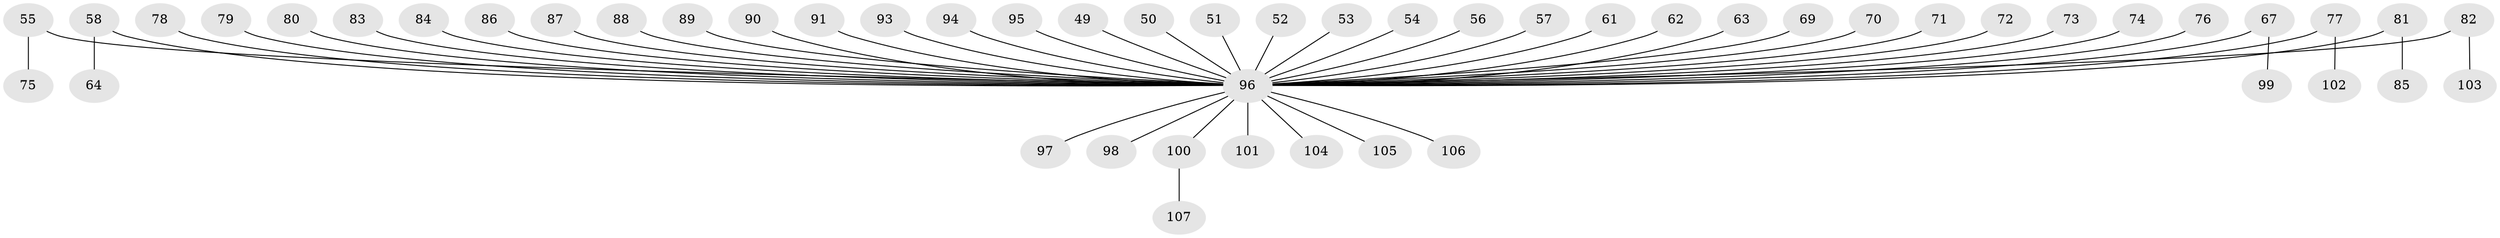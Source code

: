 // original degree distribution, {5: 0.037383177570093455, 8: 0.028037383177570093, 4: 0.056074766355140186, 3: 0.09345794392523364, 7: 0.009345794392523364, 2: 0.22429906542056074, 1: 0.5514018691588785}
// Generated by graph-tools (version 1.1) at 2025/52/03/09/25 04:52:37]
// undirected, 53 vertices, 52 edges
graph export_dot {
graph [start="1"]
  node [color=gray90,style=filled];
  49;
  50;
  51;
  52;
  53;
  54;
  55;
  56;
  57;
  58;
  61;
  62;
  63;
  64;
  67;
  69;
  70;
  71;
  72;
  73;
  74;
  75;
  76;
  77;
  78;
  79;
  80;
  81;
  82;
  83;
  84;
  85;
  86;
  87;
  88;
  89;
  90;
  91;
  93;
  94;
  95;
  96 [super="+23+29+68+26+92+32+36+43+38+60+44+45+47"];
  97;
  98;
  99;
  100;
  101;
  102;
  103;
  104;
  105;
  106;
  107;
  49 -- 96;
  50 -- 96;
  51 -- 96;
  52 -- 96;
  53 -- 96;
  54 -- 96;
  55 -- 75;
  55 -- 96;
  56 -- 96;
  57 -- 96;
  58 -- 64;
  58 -- 96;
  61 -- 96;
  62 -- 96;
  63 -- 96;
  67 -- 99;
  67 -- 96;
  69 -- 96;
  70 -- 96;
  71 -- 96;
  72 -- 96;
  73 -- 96;
  74 -- 96;
  76 -- 96;
  77 -- 102;
  77 -- 96;
  78 -- 96;
  79 -- 96;
  80 -- 96;
  81 -- 85;
  81 -- 96;
  82 -- 103;
  82 -- 96;
  83 -- 96;
  84 -- 96;
  86 -- 96;
  87 -- 96;
  88 -- 96;
  89 -- 96;
  90 -- 96;
  91 -- 96;
  93 -- 96;
  94 -- 96;
  95 -- 96;
  96 -- 101;
  96 -- 97;
  96 -- 98;
  96 -- 100;
  96 -- 105;
  96 -- 106;
  96 -- 104;
  100 -- 107;
}
